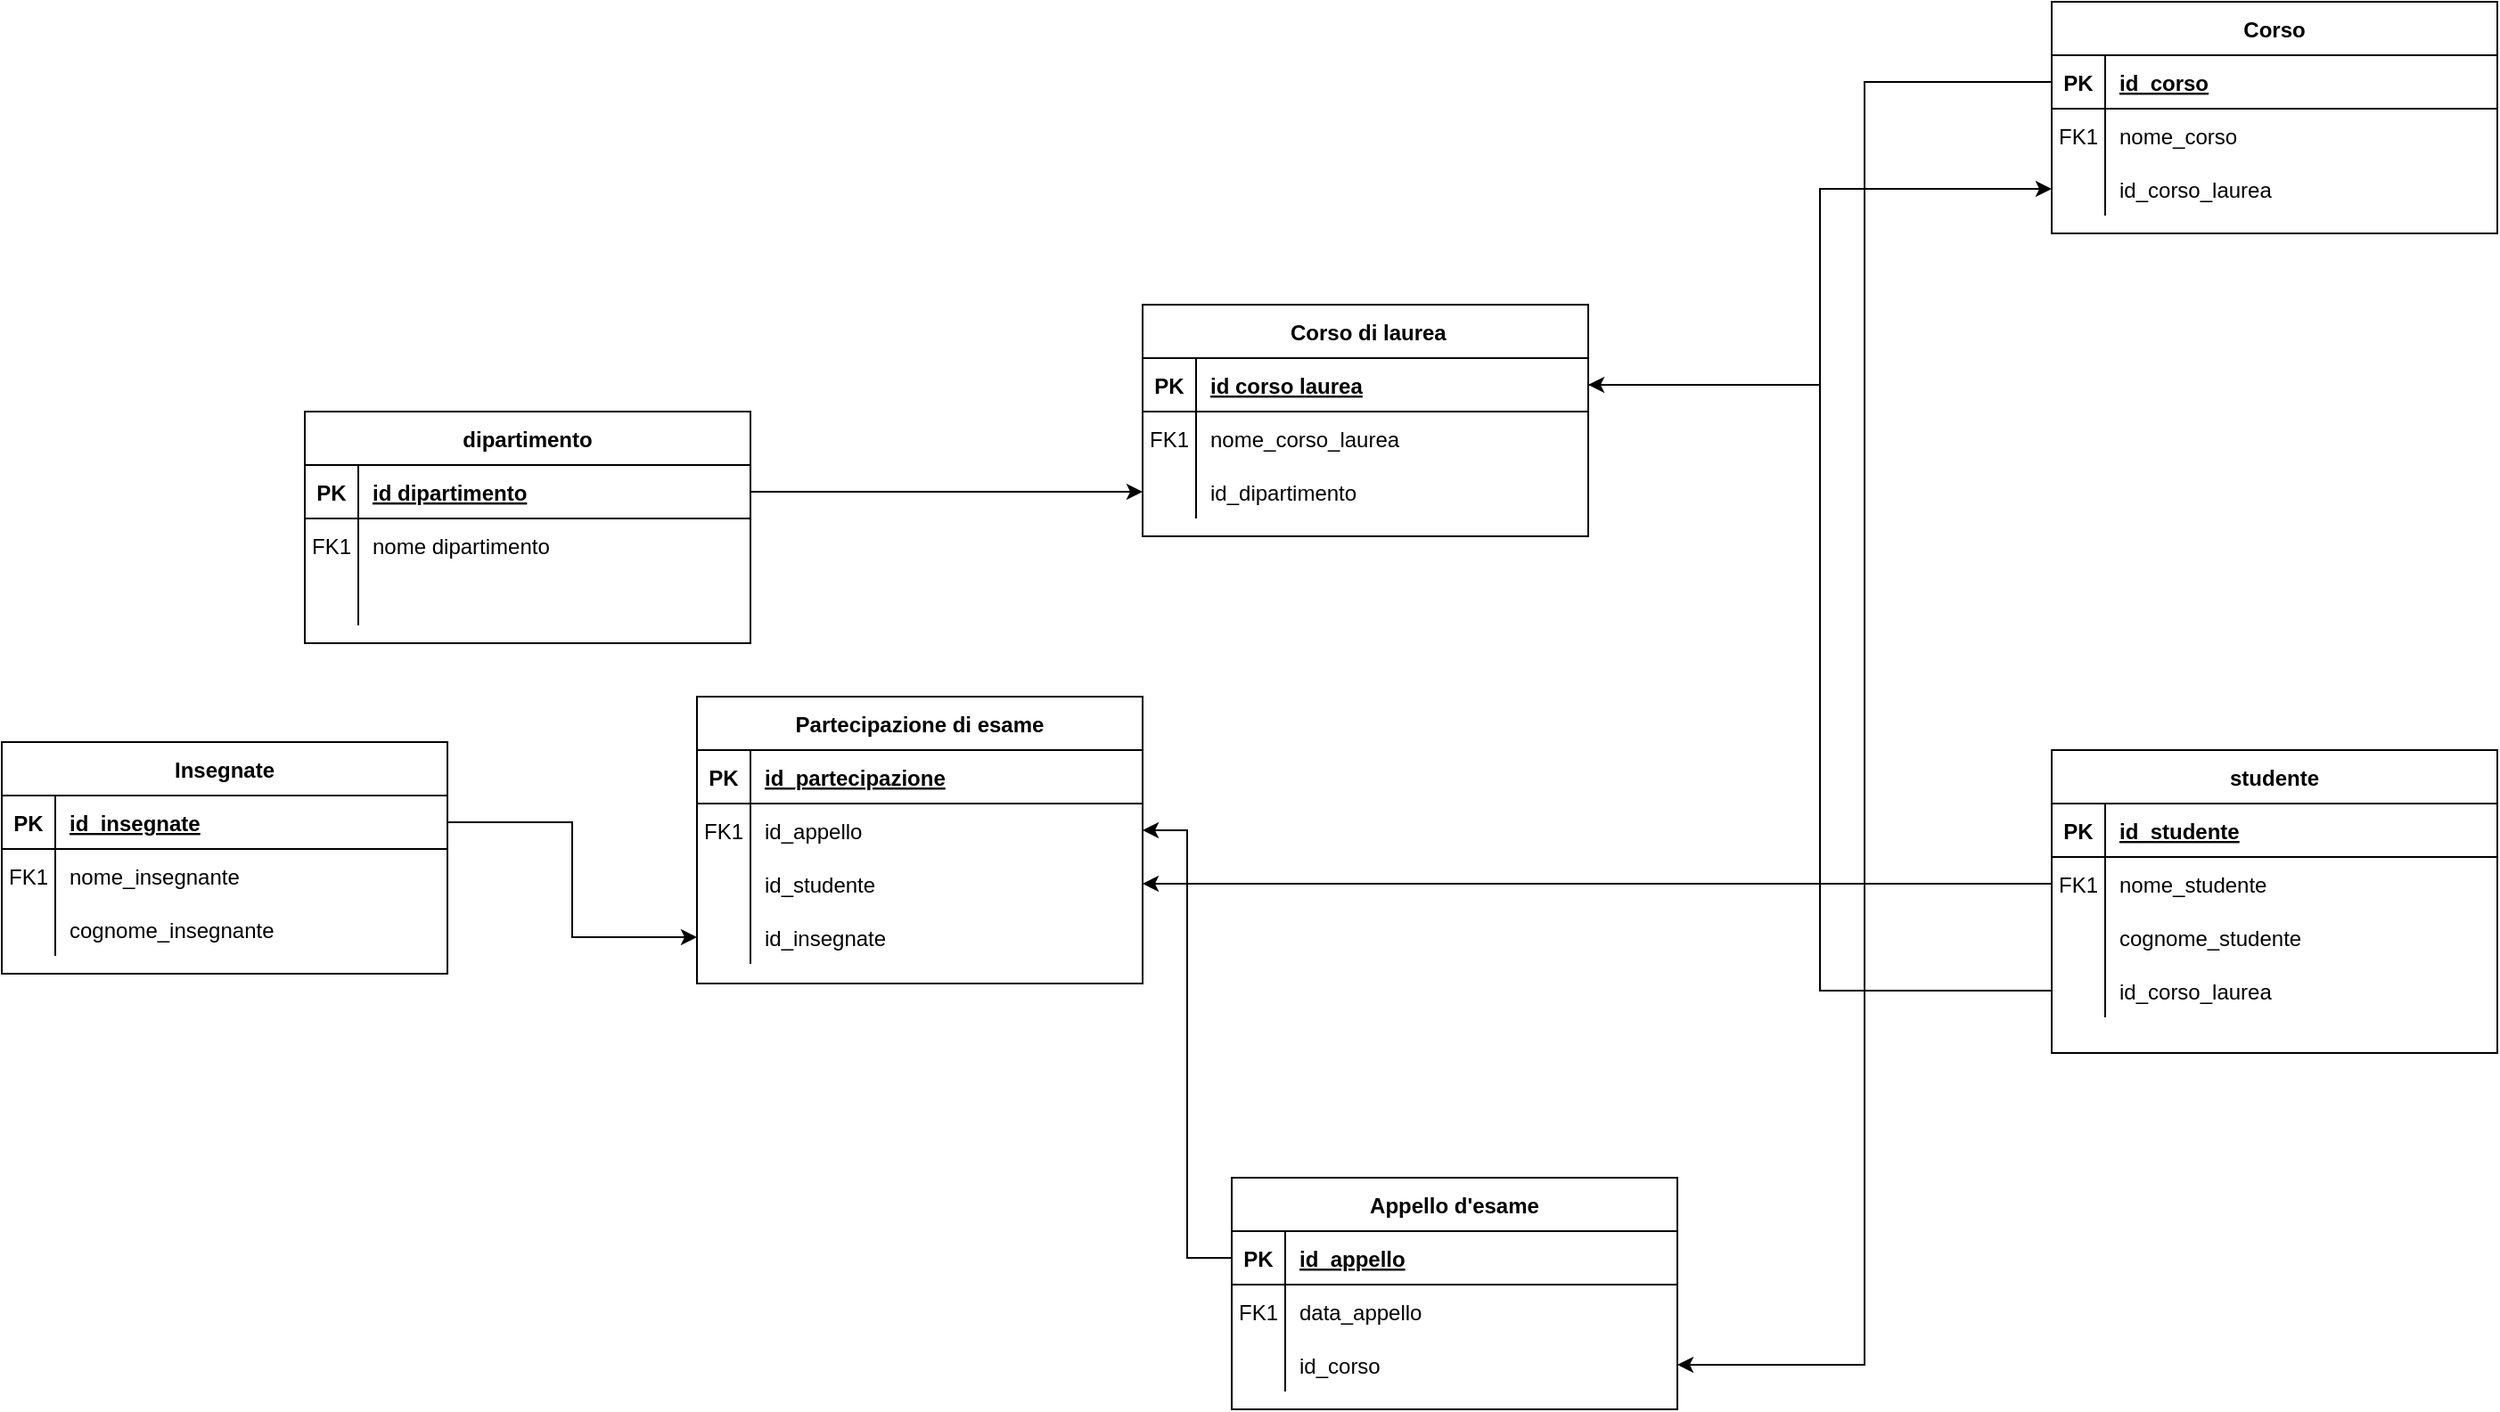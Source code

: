 <mxfile version="23.1.4" type="github">
  <diagram id="R2lEEEUBdFMjLlhIrx00" name="Page-1">
    <mxGraphModel dx="2924" dy="2278" grid="1" gridSize="10" guides="1" tooltips="1" connect="1" arrows="1" fold="1" page="1" pageScale="1" pageWidth="850" pageHeight="1100" math="0" shadow="0" extFonts="Permanent Marker^https://fonts.googleapis.com/css?family=Permanent+Marker">
      <root>
        <mxCell id="0" />
        <mxCell id="1" parent="0" />
        <mxCell id="BDGuKQFZmQUHqGfHHnmT-177" style="edgeStyle=orthogonalEdgeStyle;rounded=0;orthogonalLoop=1;jettySize=auto;html=1;color:red;" edge="1" parent="1" source="BDGuKQFZmQUHqGfHHnmT-2" target="BDGuKQFZmQUHqGfHHnmT-18">
          <mxGeometry relative="1" as="geometry" />
        </mxCell>
        <mxCell id="BDGuKQFZmQUHqGfHHnmT-1" value="Corso" style="shape=table;startSize=30;container=1;collapsible=1;childLayout=tableLayout;fixedRows=1;rowLines=0;fontStyle=1;align=center;resizeLast=1;" vertex="1" parent="1">
          <mxGeometry x="600" y="-470" width="250" height="130" as="geometry" />
        </mxCell>
        <mxCell id="BDGuKQFZmQUHqGfHHnmT-2" value="" style="shape=partialRectangle;collapsible=0;dropTarget=0;pointerEvents=0;fillColor=none;points=[[0,0.5],[1,0.5]];portConstraint=eastwest;top=0;left=0;right=0;bottom=1;" vertex="1" parent="BDGuKQFZmQUHqGfHHnmT-1">
          <mxGeometry y="30" width="250" height="30" as="geometry" />
        </mxCell>
        <mxCell id="BDGuKQFZmQUHqGfHHnmT-3" value="PK" style="shape=partialRectangle;overflow=hidden;connectable=0;fillColor=none;top=0;left=0;bottom=0;right=0;fontStyle=1;" vertex="1" parent="BDGuKQFZmQUHqGfHHnmT-2">
          <mxGeometry width="30" height="30" as="geometry">
            <mxRectangle width="30" height="30" as="alternateBounds" />
          </mxGeometry>
        </mxCell>
        <mxCell id="BDGuKQFZmQUHqGfHHnmT-4" value="id_corso" style="shape=partialRectangle;overflow=hidden;connectable=0;fillColor=none;top=0;left=0;bottom=0;right=0;align=left;spacingLeft=6;fontStyle=5;" vertex="1" parent="BDGuKQFZmQUHqGfHHnmT-2">
          <mxGeometry x="30" width="220" height="30" as="geometry">
            <mxRectangle width="220" height="30" as="alternateBounds" />
          </mxGeometry>
        </mxCell>
        <mxCell id="BDGuKQFZmQUHqGfHHnmT-5" value="" style="shape=partialRectangle;collapsible=0;dropTarget=0;pointerEvents=0;fillColor=none;points=[[0,0.5],[1,0.5]];portConstraint=eastwest;top=0;left=0;right=0;bottom=0;" vertex="1" parent="BDGuKQFZmQUHqGfHHnmT-1">
          <mxGeometry y="60" width="250" height="30" as="geometry" />
        </mxCell>
        <mxCell id="BDGuKQFZmQUHqGfHHnmT-6" value="FK1" style="shape=partialRectangle;overflow=hidden;connectable=0;fillColor=none;top=0;left=0;bottom=0;right=0;" vertex="1" parent="BDGuKQFZmQUHqGfHHnmT-5">
          <mxGeometry width="30" height="30" as="geometry">
            <mxRectangle width="30" height="30" as="alternateBounds" />
          </mxGeometry>
        </mxCell>
        <mxCell id="BDGuKQFZmQUHqGfHHnmT-7" value="nome_corso" style="shape=partialRectangle;overflow=hidden;connectable=0;fillColor=none;top=0;left=0;bottom=0;right=0;align=left;spacingLeft=6;" vertex="1" parent="BDGuKQFZmQUHqGfHHnmT-5">
          <mxGeometry x="30" width="220" height="30" as="geometry">
            <mxRectangle width="220" height="30" as="alternateBounds" />
          </mxGeometry>
        </mxCell>
        <mxCell id="BDGuKQFZmQUHqGfHHnmT-8" value="" style="shape=partialRectangle;collapsible=0;dropTarget=0;pointerEvents=0;fillColor=none;points=[[0,0.5],[1,0.5]];portConstraint=eastwest;top=0;left=0;right=0;bottom=0;" vertex="1" parent="BDGuKQFZmQUHqGfHHnmT-1">
          <mxGeometry y="90" width="250" height="30" as="geometry" />
        </mxCell>
        <mxCell id="BDGuKQFZmQUHqGfHHnmT-9" value="" style="shape=partialRectangle;overflow=hidden;connectable=0;fillColor=none;top=0;left=0;bottom=0;right=0;" vertex="1" parent="BDGuKQFZmQUHqGfHHnmT-8">
          <mxGeometry width="30" height="30" as="geometry">
            <mxRectangle width="30" height="30" as="alternateBounds" />
          </mxGeometry>
        </mxCell>
        <mxCell id="BDGuKQFZmQUHqGfHHnmT-10" value="id_corso_laurea" style="shape=partialRectangle;overflow=hidden;connectable=0;fillColor=none;top=0;left=0;bottom=0;right=0;align=left;spacingLeft=6;" vertex="1" parent="BDGuKQFZmQUHqGfHHnmT-8">
          <mxGeometry x="30" width="220" height="30" as="geometry">
            <mxRectangle width="220" height="30" as="alternateBounds" />
          </mxGeometry>
        </mxCell>
        <mxCell id="BDGuKQFZmQUHqGfHHnmT-11" value="Appello d&#39;esame" style="shape=table;startSize=30;container=1;collapsible=1;childLayout=tableLayout;fixedRows=1;rowLines=0;fontStyle=1;align=center;resizeLast=1;" vertex="1" parent="1">
          <mxGeometry x="140" y="190" width="250" height="130" as="geometry" />
        </mxCell>
        <mxCell id="BDGuKQFZmQUHqGfHHnmT-12" value="" style="shape=partialRectangle;collapsible=0;dropTarget=0;pointerEvents=0;fillColor=none;points=[[0,0.5],[1,0.5]];portConstraint=eastwest;top=0;left=0;right=0;bottom=1;" vertex="1" parent="BDGuKQFZmQUHqGfHHnmT-11">
          <mxGeometry y="30" width="250" height="30" as="geometry" />
        </mxCell>
        <mxCell id="BDGuKQFZmQUHqGfHHnmT-13" value="PK" style="shape=partialRectangle;overflow=hidden;connectable=0;fillColor=none;top=0;left=0;bottom=0;right=0;fontStyle=1;" vertex="1" parent="BDGuKQFZmQUHqGfHHnmT-12">
          <mxGeometry width="30" height="30" as="geometry">
            <mxRectangle width="30" height="30" as="alternateBounds" />
          </mxGeometry>
        </mxCell>
        <mxCell id="BDGuKQFZmQUHqGfHHnmT-14" value="id_appello" style="shape=partialRectangle;overflow=hidden;connectable=0;fillColor=none;top=0;left=0;bottom=0;right=0;align=left;spacingLeft=6;fontStyle=5;" vertex="1" parent="BDGuKQFZmQUHqGfHHnmT-12">
          <mxGeometry x="30" width="220" height="30" as="geometry">
            <mxRectangle width="220" height="30" as="alternateBounds" />
          </mxGeometry>
        </mxCell>
        <mxCell id="BDGuKQFZmQUHqGfHHnmT-15" value="" style="shape=partialRectangle;collapsible=0;dropTarget=0;pointerEvents=0;fillColor=none;points=[[0,0.5],[1,0.5]];portConstraint=eastwest;top=0;left=0;right=0;bottom=0;" vertex="1" parent="BDGuKQFZmQUHqGfHHnmT-11">
          <mxGeometry y="60" width="250" height="30" as="geometry" />
        </mxCell>
        <mxCell id="BDGuKQFZmQUHqGfHHnmT-16" value="FK1" style="shape=partialRectangle;overflow=hidden;connectable=0;fillColor=none;top=0;left=0;bottom=0;right=0;" vertex="1" parent="BDGuKQFZmQUHqGfHHnmT-15">
          <mxGeometry width="30" height="30" as="geometry">
            <mxRectangle width="30" height="30" as="alternateBounds" />
          </mxGeometry>
        </mxCell>
        <mxCell id="BDGuKQFZmQUHqGfHHnmT-17" value="data_appello" style="shape=partialRectangle;overflow=hidden;connectable=0;fillColor=none;top=0;left=0;bottom=0;right=0;align=left;spacingLeft=6;" vertex="1" parent="BDGuKQFZmQUHqGfHHnmT-15">
          <mxGeometry x="30" width="220" height="30" as="geometry">
            <mxRectangle width="220" height="30" as="alternateBounds" />
          </mxGeometry>
        </mxCell>
        <mxCell id="BDGuKQFZmQUHqGfHHnmT-18" value="" style="shape=partialRectangle;collapsible=0;dropTarget=0;pointerEvents=0;fillColor=none;points=[[0,0.5],[1,0.5]];portConstraint=eastwest;top=0;left=0;right=0;bottom=0;" vertex="1" parent="BDGuKQFZmQUHqGfHHnmT-11">
          <mxGeometry y="90" width="250" height="30" as="geometry" />
        </mxCell>
        <mxCell id="BDGuKQFZmQUHqGfHHnmT-19" value="" style="shape=partialRectangle;overflow=hidden;connectable=0;fillColor=none;top=0;left=0;bottom=0;right=0;" vertex="1" parent="BDGuKQFZmQUHqGfHHnmT-18">
          <mxGeometry width="30" height="30" as="geometry">
            <mxRectangle width="30" height="30" as="alternateBounds" />
          </mxGeometry>
        </mxCell>
        <mxCell id="BDGuKQFZmQUHqGfHHnmT-20" value="id_corso" style="shape=partialRectangle;overflow=hidden;connectable=0;fillColor=none;top=0;left=0;bottom=0;right=0;align=left;spacingLeft=6;" vertex="1" parent="BDGuKQFZmQUHqGfHHnmT-18">
          <mxGeometry x="30" width="220" height="30" as="geometry">
            <mxRectangle width="220" height="30" as="alternateBounds" />
          </mxGeometry>
        </mxCell>
        <mxCell id="BDGuKQFZmQUHqGfHHnmT-21" value="studente" style="shape=table;startSize=30;container=1;collapsible=1;childLayout=tableLayout;fixedRows=1;rowLines=0;fontStyle=1;align=center;resizeLast=1;" vertex="1" parent="1">
          <mxGeometry x="600" y="-50" width="250" height="170" as="geometry" />
        </mxCell>
        <mxCell id="BDGuKQFZmQUHqGfHHnmT-22" value="" style="shape=partialRectangle;collapsible=0;dropTarget=0;pointerEvents=0;fillColor=none;points=[[0,0.5],[1,0.5]];portConstraint=eastwest;top=0;left=0;right=0;bottom=1;" vertex="1" parent="BDGuKQFZmQUHqGfHHnmT-21">
          <mxGeometry y="30" width="250" height="30" as="geometry" />
        </mxCell>
        <mxCell id="BDGuKQFZmQUHqGfHHnmT-23" value="PK" style="shape=partialRectangle;overflow=hidden;connectable=0;fillColor=none;top=0;left=0;bottom=0;right=0;fontStyle=1;" vertex="1" parent="BDGuKQFZmQUHqGfHHnmT-22">
          <mxGeometry width="30" height="30" as="geometry">
            <mxRectangle width="30" height="30" as="alternateBounds" />
          </mxGeometry>
        </mxCell>
        <mxCell id="BDGuKQFZmQUHqGfHHnmT-24" value="id_studente" style="shape=partialRectangle;overflow=hidden;connectable=0;fillColor=none;top=0;left=0;bottom=0;right=0;align=left;spacingLeft=6;fontStyle=5;" vertex="1" parent="BDGuKQFZmQUHqGfHHnmT-22">
          <mxGeometry x="30" width="220" height="30" as="geometry">
            <mxRectangle width="220" height="30" as="alternateBounds" />
          </mxGeometry>
        </mxCell>
        <mxCell id="BDGuKQFZmQUHqGfHHnmT-25" value="" style="shape=partialRectangle;collapsible=0;dropTarget=0;pointerEvents=0;fillColor=none;points=[[0,0.5],[1,0.5]];portConstraint=eastwest;top=0;left=0;right=0;bottom=0;" vertex="1" parent="BDGuKQFZmQUHqGfHHnmT-21">
          <mxGeometry y="60" width="250" height="30" as="geometry" />
        </mxCell>
        <mxCell id="BDGuKQFZmQUHqGfHHnmT-26" value="FK1" style="shape=partialRectangle;overflow=hidden;connectable=0;fillColor=none;top=0;left=0;bottom=0;right=0;" vertex="1" parent="BDGuKQFZmQUHqGfHHnmT-25">
          <mxGeometry width="30" height="30" as="geometry">
            <mxRectangle width="30" height="30" as="alternateBounds" />
          </mxGeometry>
        </mxCell>
        <mxCell id="BDGuKQFZmQUHqGfHHnmT-27" value="nome_studente" style="shape=partialRectangle;overflow=hidden;connectable=0;fillColor=none;top=0;left=0;bottom=0;right=0;align=left;spacingLeft=6;" vertex="1" parent="BDGuKQFZmQUHqGfHHnmT-25">
          <mxGeometry x="30" width="220" height="30" as="geometry">
            <mxRectangle width="220" height="30" as="alternateBounds" />
          </mxGeometry>
        </mxCell>
        <mxCell id="BDGuKQFZmQUHqGfHHnmT-28" value="" style="shape=partialRectangle;collapsible=0;dropTarget=0;pointerEvents=0;fillColor=none;points=[[0,0.5],[1,0.5]];portConstraint=eastwest;top=0;left=0;right=0;bottom=0;" vertex="1" parent="BDGuKQFZmQUHqGfHHnmT-21">
          <mxGeometry y="90" width="250" height="30" as="geometry" />
        </mxCell>
        <mxCell id="BDGuKQFZmQUHqGfHHnmT-29" value="" style="shape=partialRectangle;overflow=hidden;connectable=0;fillColor=none;top=0;left=0;bottom=0;right=0;" vertex="1" parent="BDGuKQFZmQUHqGfHHnmT-28">
          <mxGeometry width="30" height="30" as="geometry">
            <mxRectangle width="30" height="30" as="alternateBounds" />
          </mxGeometry>
        </mxCell>
        <mxCell id="BDGuKQFZmQUHqGfHHnmT-30" value="cognome_studente" style="shape=partialRectangle;overflow=hidden;connectable=0;fillColor=none;top=0;left=0;bottom=0;right=0;align=left;spacingLeft=6;" vertex="1" parent="BDGuKQFZmQUHqGfHHnmT-28">
          <mxGeometry x="30" width="220" height="30" as="geometry">
            <mxRectangle width="220" height="30" as="alternateBounds" />
          </mxGeometry>
        </mxCell>
        <mxCell id="BDGuKQFZmQUHqGfHHnmT-159" value="" style="shape=partialRectangle;collapsible=0;dropTarget=0;pointerEvents=0;fillColor=none;points=[[0,0.5],[1,0.5]];portConstraint=eastwest;top=0;left=0;right=0;bottom=0;" vertex="1" parent="BDGuKQFZmQUHqGfHHnmT-21">
          <mxGeometry y="120" width="250" height="30" as="geometry" />
        </mxCell>
        <mxCell id="BDGuKQFZmQUHqGfHHnmT-160" value="" style="shape=partialRectangle;overflow=hidden;connectable=0;fillColor=none;top=0;left=0;bottom=0;right=0;" vertex="1" parent="BDGuKQFZmQUHqGfHHnmT-159">
          <mxGeometry width="30" height="30" as="geometry">
            <mxRectangle width="30" height="30" as="alternateBounds" />
          </mxGeometry>
        </mxCell>
        <mxCell id="BDGuKQFZmQUHqGfHHnmT-161" value="id_corso_laurea" style="shape=partialRectangle;overflow=hidden;connectable=0;fillColor=none;top=0;left=0;bottom=0;right=0;align=left;spacingLeft=6;" vertex="1" parent="BDGuKQFZmQUHqGfHHnmT-159">
          <mxGeometry x="30" width="220" height="30" as="geometry">
            <mxRectangle width="220" height="30" as="alternateBounds" />
          </mxGeometry>
        </mxCell>
        <mxCell id="BDGuKQFZmQUHqGfHHnmT-31" value="Partecipazione di esame" style="shape=table;startSize=30;container=1;collapsible=1;childLayout=tableLayout;fixedRows=1;rowLines=0;fontStyle=1;align=center;resizeLast=1;" vertex="1" parent="1">
          <mxGeometry x="-160" y="-80" width="250" height="161" as="geometry" />
        </mxCell>
        <mxCell id="BDGuKQFZmQUHqGfHHnmT-32" value="" style="shape=partialRectangle;collapsible=0;dropTarget=0;pointerEvents=0;fillColor=none;points=[[0,0.5],[1,0.5]];portConstraint=eastwest;top=0;left=0;right=0;bottom=1;" vertex="1" parent="BDGuKQFZmQUHqGfHHnmT-31">
          <mxGeometry y="30" width="250" height="30" as="geometry" />
        </mxCell>
        <mxCell id="BDGuKQFZmQUHqGfHHnmT-33" value="PK" style="shape=partialRectangle;overflow=hidden;connectable=0;fillColor=none;top=0;left=0;bottom=0;right=0;fontStyle=1;" vertex="1" parent="BDGuKQFZmQUHqGfHHnmT-32">
          <mxGeometry width="30" height="30" as="geometry">
            <mxRectangle width="30" height="30" as="alternateBounds" />
          </mxGeometry>
        </mxCell>
        <mxCell id="BDGuKQFZmQUHqGfHHnmT-34" value="id_partecipazione" style="shape=partialRectangle;overflow=hidden;connectable=0;fillColor=none;top=0;left=0;bottom=0;right=0;align=left;spacingLeft=6;fontStyle=5;" vertex="1" parent="BDGuKQFZmQUHqGfHHnmT-32">
          <mxGeometry x="30" width="220" height="30" as="geometry">
            <mxRectangle width="220" height="30" as="alternateBounds" />
          </mxGeometry>
        </mxCell>
        <mxCell id="BDGuKQFZmQUHqGfHHnmT-35" value="" style="shape=partialRectangle;collapsible=0;dropTarget=0;pointerEvents=0;fillColor=none;points=[[0,0.5],[1,0.5]];portConstraint=eastwest;top=0;left=0;right=0;bottom=0;" vertex="1" parent="BDGuKQFZmQUHqGfHHnmT-31">
          <mxGeometry y="60" width="250" height="30" as="geometry" />
        </mxCell>
        <mxCell id="BDGuKQFZmQUHqGfHHnmT-36" value="FK1" style="shape=partialRectangle;overflow=hidden;connectable=0;fillColor=none;top=0;left=0;bottom=0;right=0;" vertex="1" parent="BDGuKQFZmQUHqGfHHnmT-35">
          <mxGeometry width="30" height="30" as="geometry">
            <mxRectangle width="30" height="30" as="alternateBounds" />
          </mxGeometry>
        </mxCell>
        <mxCell id="BDGuKQFZmQUHqGfHHnmT-37" value="id_appello" style="shape=partialRectangle;overflow=hidden;connectable=0;fillColor=none;top=0;left=0;bottom=0;right=0;align=left;spacingLeft=6;" vertex="1" parent="BDGuKQFZmQUHqGfHHnmT-35">
          <mxGeometry x="30" width="220" height="30" as="geometry">
            <mxRectangle width="220" height="30" as="alternateBounds" />
          </mxGeometry>
        </mxCell>
        <mxCell id="BDGuKQFZmQUHqGfHHnmT-38" value="" style="shape=partialRectangle;collapsible=0;dropTarget=0;pointerEvents=0;fillColor=none;points=[[0,0.5],[1,0.5]];portConstraint=eastwest;top=0;left=0;right=0;bottom=0;" vertex="1" parent="BDGuKQFZmQUHqGfHHnmT-31">
          <mxGeometry y="90" width="250" height="30" as="geometry" />
        </mxCell>
        <mxCell id="BDGuKQFZmQUHqGfHHnmT-39" value="" style="shape=partialRectangle;overflow=hidden;connectable=0;fillColor=none;top=0;left=0;bottom=0;right=0;" vertex="1" parent="BDGuKQFZmQUHqGfHHnmT-38">
          <mxGeometry width="30" height="30" as="geometry">
            <mxRectangle width="30" height="30" as="alternateBounds" />
          </mxGeometry>
        </mxCell>
        <mxCell id="BDGuKQFZmQUHqGfHHnmT-40" value="id_studente" style="shape=partialRectangle;overflow=hidden;connectable=0;fillColor=none;top=0;left=0;bottom=0;right=0;align=left;spacingLeft=6;" vertex="1" parent="BDGuKQFZmQUHqGfHHnmT-38">
          <mxGeometry x="30" width="220" height="30" as="geometry">
            <mxRectangle width="220" height="30" as="alternateBounds" />
          </mxGeometry>
        </mxCell>
        <mxCell id="BDGuKQFZmQUHqGfHHnmT-167" value="" style="shape=partialRectangle;collapsible=0;dropTarget=0;pointerEvents=0;fillColor=none;points=[[0,0.5],[1,0.5]];portConstraint=eastwest;top=0;left=0;right=0;bottom=0;" vertex="1" parent="BDGuKQFZmQUHqGfHHnmT-31">
          <mxGeometry y="120" width="250" height="30" as="geometry" />
        </mxCell>
        <mxCell id="BDGuKQFZmQUHqGfHHnmT-168" value="" style="shape=partialRectangle;overflow=hidden;connectable=0;fillColor=none;top=0;left=0;bottom=0;right=0;" vertex="1" parent="BDGuKQFZmQUHqGfHHnmT-167">
          <mxGeometry width="30" height="30" as="geometry">
            <mxRectangle width="30" height="30" as="alternateBounds" />
          </mxGeometry>
        </mxCell>
        <mxCell id="BDGuKQFZmQUHqGfHHnmT-169" value="id_insegnate" style="shape=partialRectangle;overflow=hidden;connectable=0;fillColor=none;top=0;left=0;bottom=0;right=0;align=left;spacingLeft=6;" vertex="1" parent="BDGuKQFZmQUHqGfHHnmT-167">
          <mxGeometry x="30" width="220" height="30" as="geometry">
            <mxRectangle width="220" height="30" as="alternateBounds" />
          </mxGeometry>
        </mxCell>
        <mxCell id="BDGuKQFZmQUHqGfHHnmT-129" value="dipartimento" style="shape=table;startSize=30;container=1;collapsible=1;childLayout=tableLayout;fixedRows=1;rowLines=0;fontStyle=1;align=center;resizeLast=1;" vertex="1" parent="1">
          <mxGeometry x="-380" y="-240" width="250" height="130" as="geometry" />
        </mxCell>
        <mxCell id="BDGuKQFZmQUHqGfHHnmT-130" value="" style="shape=partialRectangle;collapsible=0;dropTarget=0;pointerEvents=0;fillColor=none;points=[[0,0.5],[1,0.5]];portConstraint=eastwest;top=0;left=0;right=0;bottom=1;" vertex="1" parent="BDGuKQFZmQUHqGfHHnmT-129">
          <mxGeometry y="30" width="250" height="30" as="geometry" />
        </mxCell>
        <mxCell id="BDGuKQFZmQUHqGfHHnmT-131" value="PK" style="shape=partialRectangle;overflow=hidden;connectable=0;fillColor=none;top=0;left=0;bottom=0;right=0;fontStyle=1;" vertex="1" parent="BDGuKQFZmQUHqGfHHnmT-130">
          <mxGeometry width="30" height="30" as="geometry">
            <mxRectangle width="30" height="30" as="alternateBounds" />
          </mxGeometry>
        </mxCell>
        <mxCell id="BDGuKQFZmQUHqGfHHnmT-132" value="id dipartimento" style="shape=partialRectangle;overflow=hidden;connectable=0;fillColor=none;top=0;left=0;bottom=0;right=0;align=left;spacingLeft=6;fontStyle=5;" vertex="1" parent="BDGuKQFZmQUHqGfHHnmT-130">
          <mxGeometry x="30" width="220" height="30" as="geometry">
            <mxRectangle width="220" height="30" as="alternateBounds" />
          </mxGeometry>
        </mxCell>
        <mxCell id="BDGuKQFZmQUHqGfHHnmT-133" value="" style="shape=partialRectangle;collapsible=0;dropTarget=0;pointerEvents=0;fillColor=none;points=[[0,0.5],[1,0.5]];portConstraint=eastwest;top=0;left=0;right=0;bottom=0;" vertex="1" parent="BDGuKQFZmQUHqGfHHnmT-129">
          <mxGeometry y="60" width="250" height="30" as="geometry" />
        </mxCell>
        <mxCell id="BDGuKQFZmQUHqGfHHnmT-134" value="FK1" style="shape=partialRectangle;overflow=hidden;connectable=0;fillColor=none;top=0;left=0;bottom=0;right=0;" vertex="1" parent="BDGuKQFZmQUHqGfHHnmT-133">
          <mxGeometry width="30" height="30" as="geometry">
            <mxRectangle width="30" height="30" as="alternateBounds" />
          </mxGeometry>
        </mxCell>
        <mxCell id="BDGuKQFZmQUHqGfHHnmT-135" value="nome dipartimento" style="shape=partialRectangle;overflow=hidden;connectable=0;fillColor=none;top=0;left=0;bottom=0;right=0;align=left;spacingLeft=6;" vertex="1" parent="BDGuKQFZmQUHqGfHHnmT-133">
          <mxGeometry x="30" width="220" height="30" as="geometry">
            <mxRectangle width="220" height="30" as="alternateBounds" />
          </mxGeometry>
        </mxCell>
        <mxCell id="BDGuKQFZmQUHqGfHHnmT-136" value="" style="shape=partialRectangle;collapsible=0;dropTarget=0;pointerEvents=0;fillColor=none;points=[[0,0.5],[1,0.5]];portConstraint=eastwest;top=0;left=0;right=0;bottom=0;" vertex="1" parent="BDGuKQFZmQUHqGfHHnmT-129">
          <mxGeometry y="90" width="250" height="30" as="geometry" />
        </mxCell>
        <mxCell id="BDGuKQFZmQUHqGfHHnmT-137" value="" style="shape=partialRectangle;overflow=hidden;connectable=0;fillColor=none;top=0;left=0;bottom=0;right=0;" vertex="1" parent="BDGuKQFZmQUHqGfHHnmT-136">
          <mxGeometry width="30" height="30" as="geometry">
            <mxRectangle width="30" height="30" as="alternateBounds" />
          </mxGeometry>
        </mxCell>
        <mxCell id="BDGuKQFZmQUHqGfHHnmT-138" value="" style="shape=partialRectangle;overflow=hidden;connectable=0;fillColor=none;top=0;left=0;bottom=0;right=0;align=left;spacingLeft=6;" vertex="1" parent="BDGuKQFZmQUHqGfHHnmT-136">
          <mxGeometry x="30" width="220" height="30" as="geometry">
            <mxRectangle width="220" height="30" as="alternateBounds" />
          </mxGeometry>
        </mxCell>
        <mxCell id="BDGuKQFZmQUHqGfHHnmT-139" value=" Corso di laurea" style="shape=table;startSize=30;container=1;collapsible=1;childLayout=tableLayout;fixedRows=1;rowLines=0;fontStyle=1;align=center;resizeLast=1;" vertex="1" parent="1">
          <mxGeometry x="90" y="-300" width="250" height="130" as="geometry" />
        </mxCell>
        <mxCell id="BDGuKQFZmQUHqGfHHnmT-140" value="" style="shape=partialRectangle;collapsible=0;dropTarget=0;pointerEvents=0;fillColor=none;points=[[0,0.5],[1,0.5]];portConstraint=eastwest;top=0;left=0;right=0;bottom=1;" vertex="1" parent="BDGuKQFZmQUHqGfHHnmT-139">
          <mxGeometry y="30" width="250" height="30" as="geometry" />
        </mxCell>
        <mxCell id="BDGuKQFZmQUHqGfHHnmT-141" value="PK" style="shape=partialRectangle;overflow=hidden;connectable=0;fillColor=none;top=0;left=0;bottom=0;right=0;fontStyle=1;" vertex="1" parent="BDGuKQFZmQUHqGfHHnmT-140">
          <mxGeometry width="30" height="30" as="geometry">
            <mxRectangle width="30" height="30" as="alternateBounds" />
          </mxGeometry>
        </mxCell>
        <mxCell id="BDGuKQFZmQUHqGfHHnmT-142" value="id corso laurea" style="shape=partialRectangle;overflow=hidden;connectable=0;fillColor=none;top=0;left=0;bottom=0;right=0;align=left;spacingLeft=6;fontStyle=5;" vertex="1" parent="BDGuKQFZmQUHqGfHHnmT-140">
          <mxGeometry x="30" width="220" height="30" as="geometry">
            <mxRectangle width="220" height="30" as="alternateBounds" />
          </mxGeometry>
        </mxCell>
        <mxCell id="BDGuKQFZmQUHqGfHHnmT-143" value="" style="shape=partialRectangle;collapsible=0;dropTarget=0;pointerEvents=0;fillColor=none;points=[[0,0.5],[1,0.5]];portConstraint=eastwest;top=0;left=0;right=0;bottom=0;" vertex="1" parent="BDGuKQFZmQUHqGfHHnmT-139">
          <mxGeometry y="60" width="250" height="30" as="geometry" />
        </mxCell>
        <mxCell id="BDGuKQFZmQUHqGfHHnmT-144" value="FK1" style="shape=partialRectangle;overflow=hidden;connectable=0;fillColor=none;top=0;left=0;bottom=0;right=0;" vertex="1" parent="BDGuKQFZmQUHqGfHHnmT-143">
          <mxGeometry width="30" height="30" as="geometry">
            <mxRectangle width="30" height="30" as="alternateBounds" />
          </mxGeometry>
        </mxCell>
        <mxCell id="BDGuKQFZmQUHqGfHHnmT-145" value="nome_corso_laurea" style="shape=partialRectangle;overflow=hidden;connectable=0;fillColor=none;top=0;left=0;bottom=0;right=0;align=left;spacingLeft=6;" vertex="1" parent="BDGuKQFZmQUHqGfHHnmT-143">
          <mxGeometry x="30" width="220" height="30" as="geometry">
            <mxRectangle width="220" height="30" as="alternateBounds" />
          </mxGeometry>
        </mxCell>
        <mxCell id="BDGuKQFZmQUHqGfHHnmT-146" value="" style="shape=partialRectangle;collapsible=0;dropTarget=0;pointerEvents=0;fillColor=none;points=[[0,0.5],[1,0.5]];portConstraint=eastwest;top=0;left=0;right=0;bottom=0;" vertex="1" parent="BDGuKQFZmQUHqGfHHnmT-139">
          <mxGeometry y="90" width="250" height="30" as="geometry" />
        </mxCell>
        <mxCell id="BDGuKQFZmQUHqGfHHnmT-147" value="" style="shape=partialRectangle;overflow=hidden;connectable=0;fillColor=none;top=0;left=0;bottom=0;right=0;" vertex="1" parent="BDGuKQFZmQUHqGfHHnmT-146">
          <mxGeometry width="30" height="30" as="geometry">
            <mxRectangle width="30" height="30" as="alternateBounds" />
          </mxGeometry>
        </mxCell>
        <mxCell id="BDGuKQFZmQUHqGfHHnmT-148" value="id_dipartimento" style="shape=partialRectangle;overflow=hidden;connectable=0;fillColor=none;top=0;left=0;bottom=0;right=0;align=left;spacingLeft=6;" vertex="1" parent="BDGuKQFZmQUHqGfHHnmT-146">
          <mxGeometry x="30" width="220" height="30" as="geometry">
            <mxRectangle width="220" height="30" as="alternateBounds" />
          </mxGeometry>
        </mxCell>
        <mxCell id="BDGuKQFZmQUHqGfHHnmT-149" value="Insegnate" style="shape=table;startSize=30;container=1;collapsible=1;childLayout=tableLayout;fixedRows=1;rowLines=0;fontStyle=1;align=center;resizeLast=1;" vertex="1" parent="1">
          <mxGeometry x="-550" y="-54.5" width="250" height="130" as="geometry" />
        </mxCell>
        <mxCell id="BDGuKQFZmQUHqGfHHnmT-150" value="" style="shape=partialRectangle;collapsible=0;dropTarget=0;pointerEvents=0;fillColor=none;points=[[0,0.5],[1,0.5]];portConstraint=eastwest;top=0;left=0;right=0;bottom=1;" vertex="1" parent="BDGuKQFZmQUHqGfHHnmT-149">
          <mxGeometry y="30" width="250" height="30" as="geometry" />
        </mxCell>
        <mxCell id="BDGuKQFZmQUHqGfHHnmT-151" value="PK" style="shape=partialRectangle;overflow=hidden;connectable=0;fillColor=none;top=0;left=0;bottom=0;right=0;fontStyle=1;" vertex="1" parent="BDGuKQFZmQUHqGfHHnmT-150">
          <mxGeometry width="30" height="30" as="geometry">
            <mxRectangle width="30" height="30" as="alternateBounds" />
          </mxGeometry>
        </mxCell>
        <mxCell id="BDGuKQFZmQUHqGfHHnmT-152" value="id_insegnate" style="shape=partialRectangle;overflow=hidden;connectable=0;fillColor=none;top=0;left=0;bottom=0;right=0;align=left;spacingLeft=6;fontStyle=5;" vertex="1" parent="BDGuKQFZmQUHqGfHHnmT-150">
          <mxGeometry x="30" width="220" height="30" as="geometry">
            <mxRectangle width="220" height="30" as="alternateBounds" />
          </mxGeometry>
        </mxCell>
        <mxCell id="BDGuKQFZmQUHqGfHHnmT-153" value="" style="shape=partialRectangle;collapsible=0;dropTarget=0;pointerEvents=0;fillColor=none;points=[[0,0.5],[1,0.5]];portConstraint=eastwest;top=0;left=0;right=0;bottom=0;" vertex="1" parent="BDGuKQFZmQUHqGfHHnmT-149">
          <mxGeometry y="60" width="250" height="30" as="geometry" />
        </mxCell>
        <mxCell id="BDGuKQFZmQUHqGfHHnmT-154" value="FK1" style="shape=partialRectangle;overflow=hidden;connectable=0;fillColor=none;top=0;left=0;bottom=0;right=0;" vertex="1" parent="BDGuKQFZmQUHqGfHHnmT-153">
          <mxGeometry width="30" height="30" as="geometry">
            <mxRectangle width="30" height="30" as="alternateBounds" />
          </mxGeometry>
        </mxCell>
        <mxCell id="BDGuKQFZmQUHqGfHHnmT-155" value="nome_insegnante" style="shape=partialRectangle;overflow=hidden;connectable=0;fillColor=none;top=0;left=0;bottom=0;right=0;align=left;spacingLeft=6;" vertex="1" parent="BDGuKQFZmQUHqGfHHnmT-153">
          <mxGeometry x="30" width="220" height="30" as="geometry">
            <mxRectangle width="220" height="30" as="alternateBounds" />
          </mxGeometry>
        </mxCell>
        <mxCell id="BDGuKQFZmQUHqGfHHnmT-156" value="" style="shape=partialRectangle;collapsible=0;dropTarget=0;pointerEvents=0;fillColor=none;points=[[0,0.5],[1,0.5]];portConstraint=eastwest;top=0;left=0;right=0;bottom=0;" vertex="1" parent="BDGuKQFZmQUHqGfHHnmT-149">
          <mxGeometry y="90" width="250" height="30" as="geometry" />
        </mxCell>
        <mxCell id="BDGuKQFZmQUHqGfHHnmT-157" value="" style="shape=partialRectangle;overflow=hidden;connectable=0;fillColor=none;top=0;left=0;bottom=0;right=0;" vertex="1" parent="BDGuKQFZmQUHqGfHHnmT-156">
          <mxGeometry width="30" height="30" as="geometry">
            <mxRectangle width="30" height="30" as="alternateBounds" />
          </mxGeometry>
        </mxCell>
        <mxCell id="BDGuKQFZmQUHqGfHHnmT-158" value="cognome_insegnante" style="shape=partialRectangle;overflow=hidden;connectable=0;fillColor=none;top=0;left=0;bottom=0;right=0;align=left;spacingLeft=6;" vertex="1" parent="BDGuKQFZmQUHqGfHHnmT-156">
          <mxGeometry x="30" width="220" height="30" as="geometry">
            <mxRectangle width="220" height="30" as="alternateBounds" />
          </mxGeometry>
        </mxCell>
        <mxCell id="BDGuKQFZmQUHqGfHHnmT-165" style="edgeStyle=orthogonalEdgeStyle;rounded=0;orthogonalLoop=1;jettySize=auto;html=1;" edge="1" parent="1" source="BDGuKQFZmQUHqGfHHnmT-130" target="BDGuKQFZmQUHqGfHHnmT-146">
          <mxGeometry relative="1" as="geometry" />
        </mxCell>
        <mxCell id="BDGuKQFZmQUHqGfHHnmT-171" style="edgeStyle=orthogonalEdgeStyle;rounded=0;orthogonalLoop=1;jettySize=auto;html=1;" edge="1" parent="1" source="BDGuKQFZmQUHqGfHHnmT-25" target="BDGuKQFZmQUHqGfHHnmT-38">
          <mxGeometry relative="1" as="geometry" />
        </mxCell>
        <mxCell id="BDGuKQFZmQUHqGfHHnmT-172" style="edgeStyle=orthogonalEdgeStyle;rounded=0;orthogonalLoop=1;jettySize=auto;html=1;" edge="1" parent="1" source="BDGuKQFZmQUHqGfHHnmT-12" target="BDGuKQFZmQUHqGfHHnmT-35">
          <mxGeometry relative="1" as="geometry" />
        </mxCell>
        <mxCell id="BDGuKQFZmQUHqGfHHnmT-173" style="edgeStyle=orthogonalEdgeStyle;rounded=0;orthogonalLoop=1;jettySize=auto;html=1;" edge="1" parent="1" source="BDGuKQFZmQUHqGfHHnmT-150" target="BDGuKQFZmQUHqGfHHnmT-167">
          <mxGeometry relative="1" as="geometry" />
        </mxCell>
        <mxCell id="BDGuKQFZmQUHqGfHHnmT-175" style="edgeStyle=orthogonalEdgeStyle;rounded=0;orthogonalLoop=1;jettySize=auto;html=1;" edge="1" parent="1" source="BDGuKQFZmQUHqGfHHnmT-140" target="BDGuKQFZmQUHqGfHHnmT-8">
          <mxGeometry relative="1" as="geometry" />
        </mxCell>
        <mxCell id="BDGuKQFZmQUHqGfHHnmT-176" style="edgeStyle=orthogonalEdgeStyle;rounded=0;orthogonalLoop=1;jettySize=auto;html=1;" edge="1" parent="1" source="BDGuKQFZmQUHqGfHHnmT-159" target="BDGuKQFZmQUHqGfHHnmT-140">
          <mxGeometry relative="1" as="geometry" />
        </mxCell>
      </root>
    </mxGraphModel>
  </diagram>
</mxfile>
